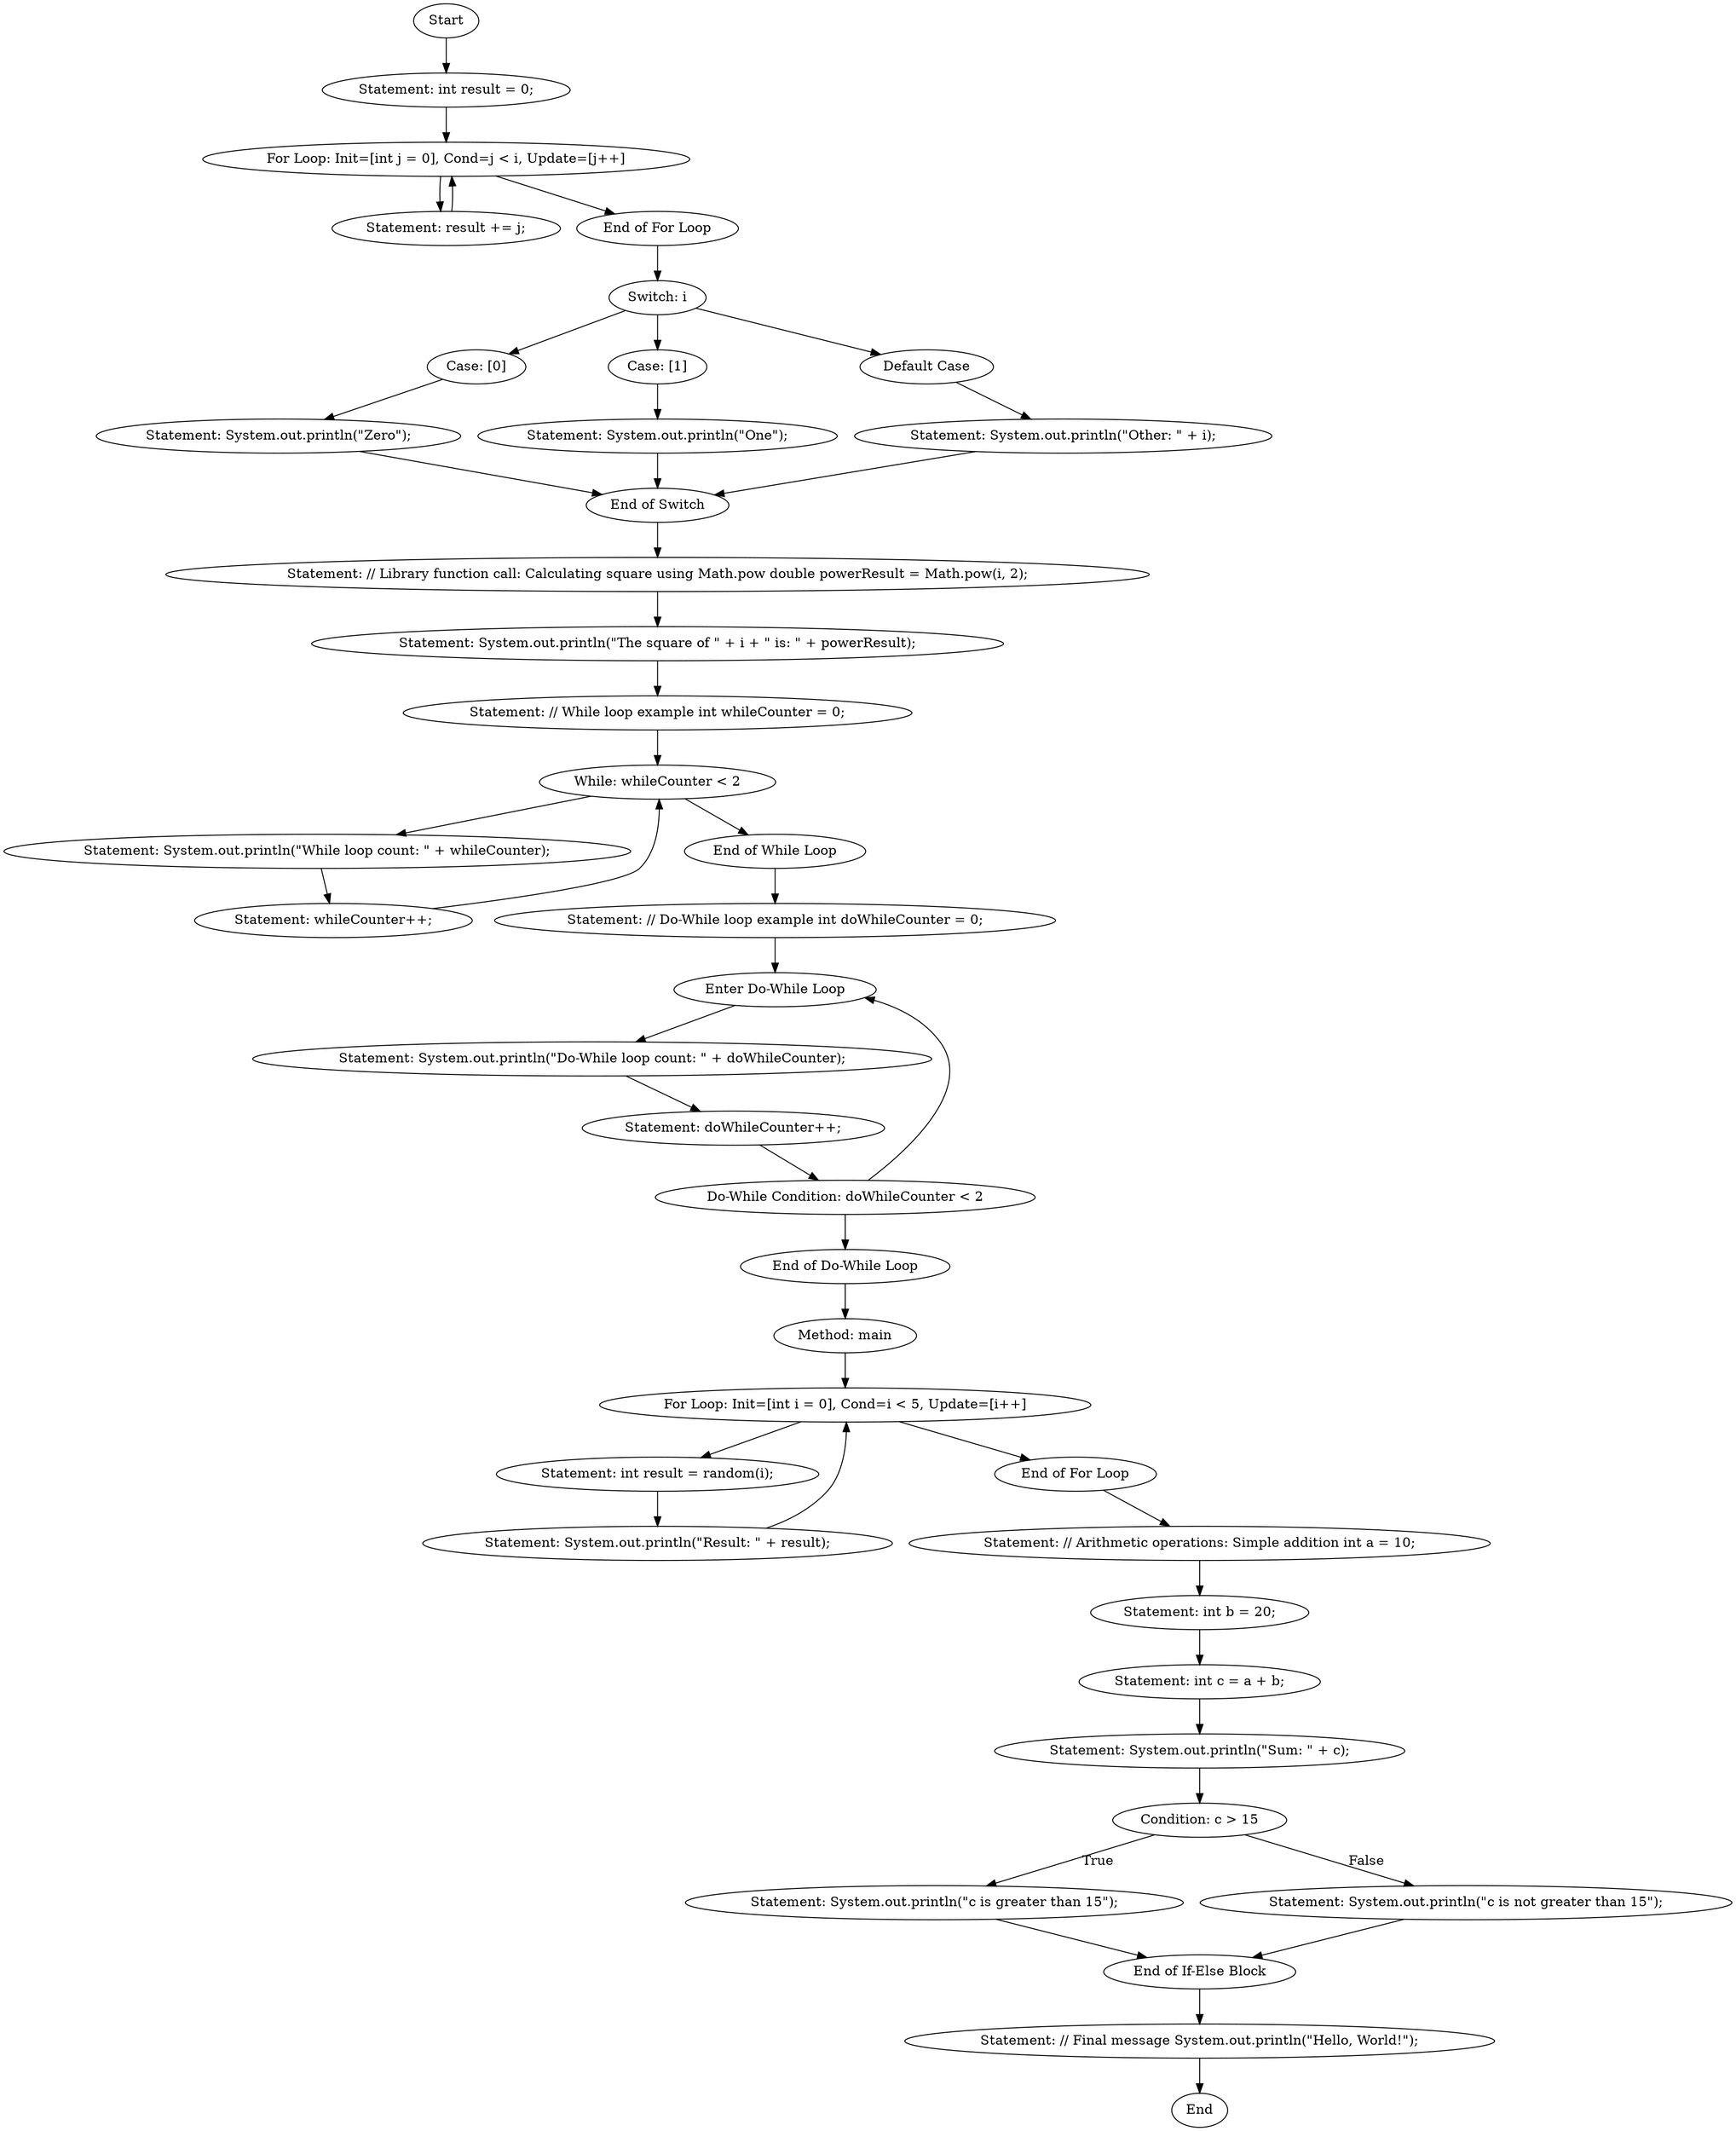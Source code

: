 digraph G {
	node1 [label="Statement: int result = 0;"];
	node0 -> node1;
	node2 [label="For Loop: Init=[int j = 0], Cond=j < i, Update=[j++]"];
	node1 -> node2;
	node3 [label="Statement: result += j;"];
	node2 -> node3;
	node3 -> node2;
	node4 [label="End of For Loop"];
	node2 -> node4;
	node5 [label="Switch: i"];
	node4 -> node5;
	node6 [label="Case: [0]"];
	node6 -> node7;
	node5 -> node6;
	node7 [label="Statement: System.out.println(\"Zero\");"];
	node8 [label="Case: [1]"];
	node8 -> node9;
	node5 -> node8;
	node9 [label="Statement: System.out.println(\"One\");"];
	node10 [label="Default Case"];
	node10 -> node11;
	node5 -> node10;
	node11 [label="Statement: System.out.println(\"Other: \" + i);"];
	node12 [label="End of Switch"];
	node7 -> node12;
	node9 -> node12;
	node11 -> node12;
	node13 [label="Statement: // Library function call: Calculating square using Math.pow double powerResult = Math.pow(i, 2);"];
	node12 -> node13;
	node14 [label="Statement: System.out.println(\"The square of \" + i + \" is: \" + powerResult);"];
	node13 -> node14;
	node15 [label="Statement: // While loop example int whileCounter = 0;"];
	node14 -> node15;
	node16 [label="While: whileCounter < 2"];
	node15 -> node16;
	node17 [label="Statement: System.out.println(\"While loop count: \" + whileCounter);"];
	node16 -> node17;
	node18 [label="Statement: whileCounter++;"];
	node17 -> node18;
	node18 -> node16;
	node19 [label="End of While Loop"];
	node16 -> node19;
	node20 [label="Statement: // Do-While loop example int doWhileCounter = 0;"];
	node19 -> node20;
	node21 [label="Enter Do-While Loop"];
	node20 -> node21;
	node22 [label="Statement: System.out.println(\"Do-While loop count: \" + doWhileCounter);"];
	node21 -> node22;
	node23 [label="Statement: doWhileCounter++;"];
	node22 -> node23;
	node24 [label="Do-While Condition: doWhileCounter < 2"];
	node23 -> node24;
	node24 -> node21;
	node25 [label="End of Do-While Loop"];
	node24 -> node25;
	node0 [label="Start"];
	node26 [label="Method: main"];
	node25 -> node26;
	node27 [label="For Loop: Init=[int i = 0], Cond=i < 5, Update=[i++]"];
	node26 -> node27;
	node28 [label="Statement: int result = random(i);"];
	node27 -> node28;
	node29 [label="Statement: System.out.println(\"Result: \" + result);"];
	node28 -> node29;
	node29 -> node27;
	node30 [label="End of For Loop"];
	node27 -> node30;
	node31 [label="Statement: // Arithmetic operations: Simple addition int a = 10;"];
	node30 -> node31;
	node32 [label="Statement: int b = 20;"];
	node31 -> node32;
	node33 [label="Statement: int c = a + b;"];
	node32 -> node33;
	node34 [label="Statement: System.out.println(\"Sum: \" + c);"];
	node33 -> node34;
	node35 [label="Condition: c > 15"];
	node34 -> node35;
	node35 -> node36 [label="True"];
	node36 [label="Statement: System.out.println(\"c is greater than 15\");"];
	node35 -> node37 [label="False"];
	node37 [label="Statement: System.out.println(\"c is not greater than 15\");"];
	node38 [label="End of If-Else Block"];
	node36 -> node38;
	node37 -> node38;
	node39 [label="Statement: // Final message System.out.println(\"Hello, World!\");"];
	node38 -> node39;
	node40 [label="End"];
	node39 -> node40;
}
